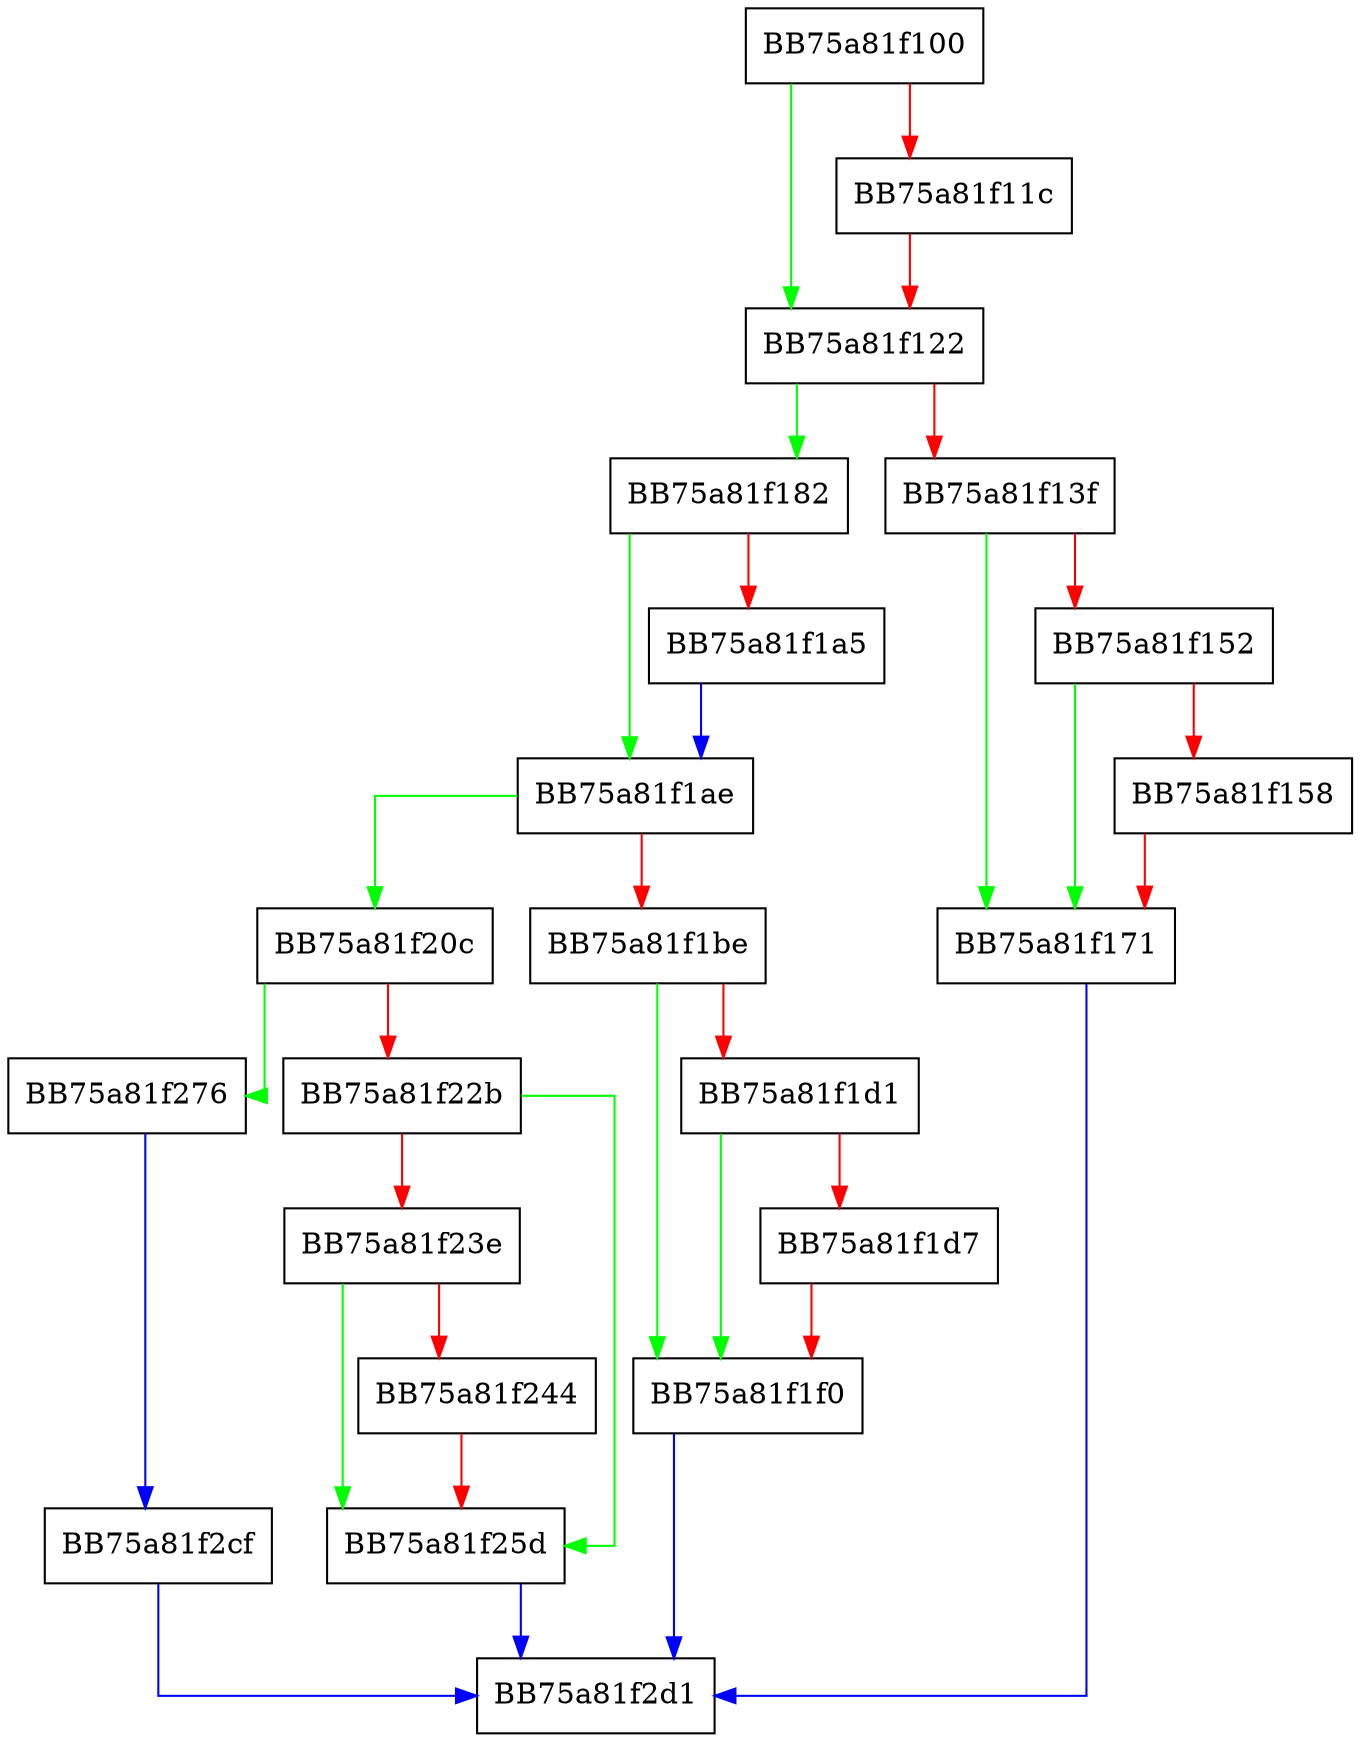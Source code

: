 digraph ScheduleArScan {
  node [shape="box"];
  graph [splines=ortho];
  BB75a81f100 -> BB75a81f122 [color="green"];
  BB75a81f100 -> BB75a81f11c [color="red"];
  BB75a81f11c -> BB75a81f122 [color="red"];
  BB75a81f122 -> BB75a81f182 [color="green"];
  BB75a81f122 -> BB75a81f13f [color="red"];
  BB75a81f13f -> BB75a81f171 [color="green"];
  BB75a81f13f -> BB75a81f152 [color="red"];
  BB75a81f152 -> BB75a81f171 [color="green"];
  BB75a81f152 -> BB75a81f158 [color="red"];
  BB75a81f158 -> BB75a81f171 [color="red"];
  BB75a81f171 -> BB75a81f2d1 [color="blue"];
  BB75a81f182 -> BB75a81f1ae [color="green"];
  BB75a81f182 -> BB75a81f1a5 [color="red"];
  BB75a81f1a5 -> BB75a81f1ae [color="blue"];
  BB75a81f1ae -> BB75a81f20c [color="green"];
  BB75a81f1ae -> BB75a81f1be [color="red"];
  BB75a81f1be -> BB75a81f1f0 [color="green"];
  BB75a81f1be -> BB75a81f1d1 [color="red"];
  BB75a81f1d1 -> BB75a81f1f0 [color="green"];
  BB75a81f1d1 -> BB75a81f1d7 [color="red"];
  BB75a81f1d7 -> BB75a81f1f0 [color="red"];
  BB75a81f1f0 -> BB75a81f2d1 [color="blue"];
  BB75a81f20c -> BB75a81f276 [color="green"];
  BB75a81f20c -> BB75a81f22b [color="red"];
  BB75a81f22b -> BB75a81f25d [color="green"];
  BB75a81f22b -> BB75a81f23e [color="red"];
  BB75a81f23e -> BB75a81f25d [color="green"];
  BB75a81f23e -> BB75a81f244 [color="red"];
  BB75a81f244 -> BB75a81f25d [color="red"];
  BB75a81f25d -> BB75a81f2d1 [color="blue"];
  BB75a81f276 -> BB75a81f2cf [color="blue"];
  BB75a81f2cf -> BB75a81f2d1 [color="blue"];
}